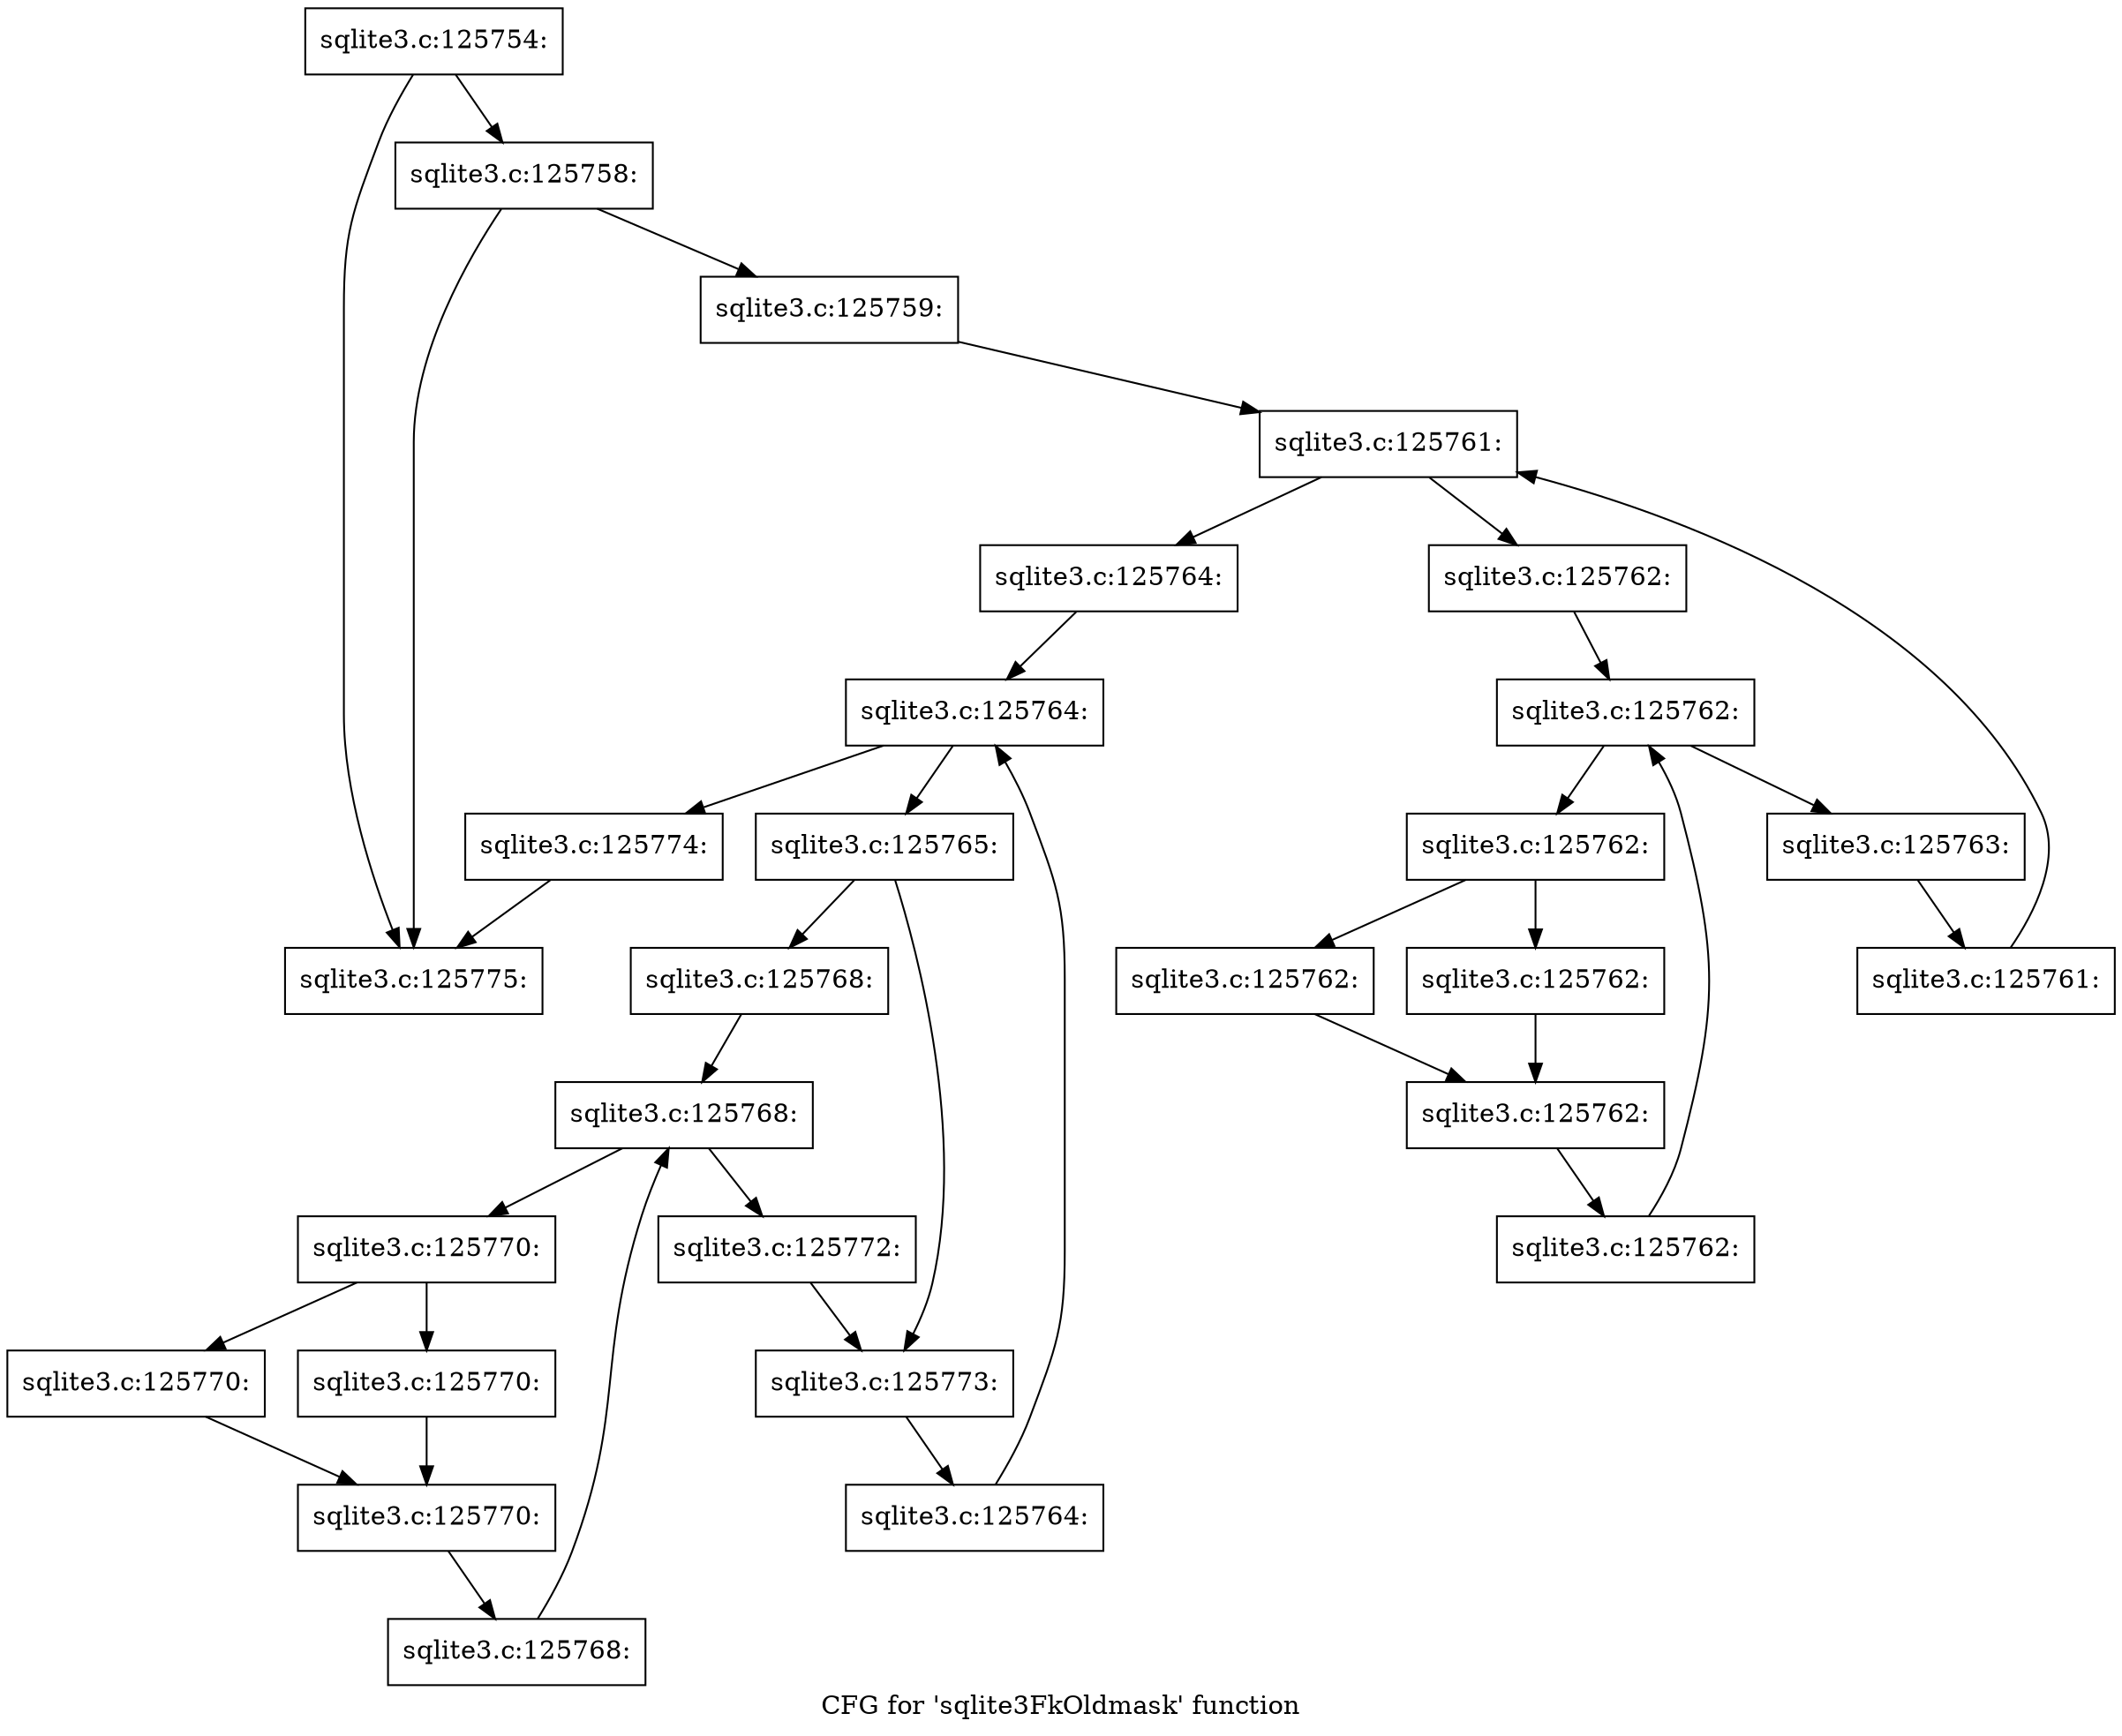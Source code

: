 digraph "CFG for 'sqlite3FkOldmask' function" {
	label="CFG for 'sqlite3FkOldmask' function";

	Node0x55c0f9d97ef0 [shape=record,label="{sqlite3.c:125754:}"];
	Node0x55c0f9d97ef0 -> Node0x55c0f9d9c640;
	Node0x55c0f9d97ef0 -> Node0x55c0f9d9a7c0;
	Node0x55c0f9d9c640 [shape=record,label="{sqlite3.c:125758:}"];
	Node0x55c0f9d9c640 -> Node0x55c0f9d9b970;
	Node0x55c0f9d9c640 -> Node0x55c0f9d9a7c0;
	Node0x55c0f9d9b970 [shape=record,label="{sqlite3.c:125759:}"];
	Node0x55c0f9d9b970 -> Node0x55c0f9d9da50;
	Node0x55c0f9d9da50 [shape=record,label="{sqlite3.c:125761:}"];
	Node0x55c0f9d9da50 -> Node0x55c0f9d9dc70;
	Node0x55c0f9d9da50 -> Node0x55c0f9d9d540;
	Node0x55c0f9d9dc70 [shape=record,label="{sqlite3.c:125762:}"];
	Node0x55c0f9d9dc70 -> Node0x55c0f9d9e0f0;
	Node0x55c0f9d9e0f0 [shape=record,label="{sqlite3.c:125762:}"];
	Node0x55c0f9d9e0f0 -> Node0x55c0f9d9e310;
	Node0x55c0f9d9e0f0 -> Node0x55c0f9d9df40;
	Node0x55c0f9d9e310 [shape=record,label="{sqlite3.c:125762:}"];
	Node0x55c0f9d9e310 -> Node0x55c0f9d9e870;
	Node0x55c0f9d9e310 -> Node0x55c0f9d9e8c0;
	Node0x55c0f9d9e870 [shape=record,label="{sqlite3.c:125762:}"];
	Node0x55c0f9d9e870 -> Node0x55c0f9d9e910;
	Node0x55c0f9d9e8c0 [shape=record,label="{sqlite3.c:125762:}"];
	Node0x55c0f9d9e8c0 -> Node0x55c0f9d9e910;
	Node0x55c0f9d9e910 [shape=record,label="{sqlite3.c:125762:}"];
	Node0x55c0f9d9e910 -> Node0x55c0f9d9e280;
	Node0x55c0f9d9e280 [shape=record,label="{sqlite3.c:125762:}"];
	Node0x55c0f9d9e280 -> Node0x55c0f9d9e0f0;
	Node0x55c0f9d9df40 [shape=record,label="{sqlite3.c:125763:}"];
	Node0x55c0f9d9df40 -> Node0x55c0f9d9dbe0;
	Node0x55c0f9d9dbe0 [shape=record,label="{sqlite3.c:125761:}"];
	Node0x55c0f9d9dbe0 -> Node0x55c0f9d9da50;
	Node0x55c0f9d9d540 [shape=record,label="{sqlite3.c:125764:}"];
	Node0x55c0f9d9d540 -> Node0x55c0f9da0100;
	Node0x55c0f9da0100 [shape=record,label="{sqlite3.c:125764:}"];
	Node0x55c0f9da0100 -> Node0x55c0f9da0320;
	Node0x55c0f9da0100 -> Node0x55c0f9d9fe80;
	Node0x55c0f9da0320 [shape=record,label="{sqlite3.c:125765:}"];
	Node0x55c0f9da0320 -> Node0x55c0f6210dc0;
	Node0x55c0f9da0320 -> Node0x55c0f9da1120;
	Node0x55c0f6210dc0 [shape=record,label="{sqlite3.c:125768:}"];
	Node0x55c0f6210dc0 -> Node0x55c0f9da16d0;
	Node0x55c0f9da16d0 [shape=record,label="{sqlite3.c:125768:}"];
	Node0x55c0f9da16d0 -> Node0x55c0f9da1810;
	Node0x55c0f9da16d0 -> Node0x55c0f9da1520;
	Node0x55c0f9da1810 [shape=record,label="{sqlite3.c:125770:}"];
	Node0x55c0f9da1810 -> Node0x55c0f9da1c50;
	Node0x55c0f9da1810 -> Node0x55c0f9da1ca0;
	Node0x55c0f9da1c50 [shape=record,label="{sqlite3.c:125770:}"];
	Node0x55c0f9da1c50 -> Node0x55c0f9da1cf0;
	Node0x55c0f9da1ca0 [shape=record,label="{sqlite3.c:125770:}"];
	Node0x55c0f9da1ca0 -> Node0x55c0f9da1cf0;
	Node0x55c0f9da1cf0 [shape=record,label="{sqlite3.c:125770:}"];
	Node0x55c0f9da1cf0 -> Node0x55c0f9da1780;
	Node0x55c0f9da1780 [shape=record,label="{sqlite3.c:125768:}"];
	Node0x55c0f9da1780 -> Node0x55c0f9da16d0;
	Node0x55c0f9da1520 [shape=record,label="{sqlite3.c:125772:}"];
	Node0x55c0f9da1520 -> Node0x55c0f9da1120;
	Node0x55c0f9da1120 [shape=record,label="{sqlite3.c:125773:}"];
	Node0x55c0f9da1120 -> Node0x55c0f9da0290;
	Node0x55c0f9da0290 [shape=record,label="{sqlite3.c:125764:}"];
	Node0x55c0f9da0290 -> Node0x55c0f9da0100;
	Node0x55c0f9d9fe80 [shape=record,label="{sqlite3.c:125774:}"];
	Node0x55c0f9d9fe80 -> Node0x55c0f9d9a7c0;
	Node0x55c0f9d9a7c0 [shape=record,label="{sqlite3.c:125775:}"];
}

